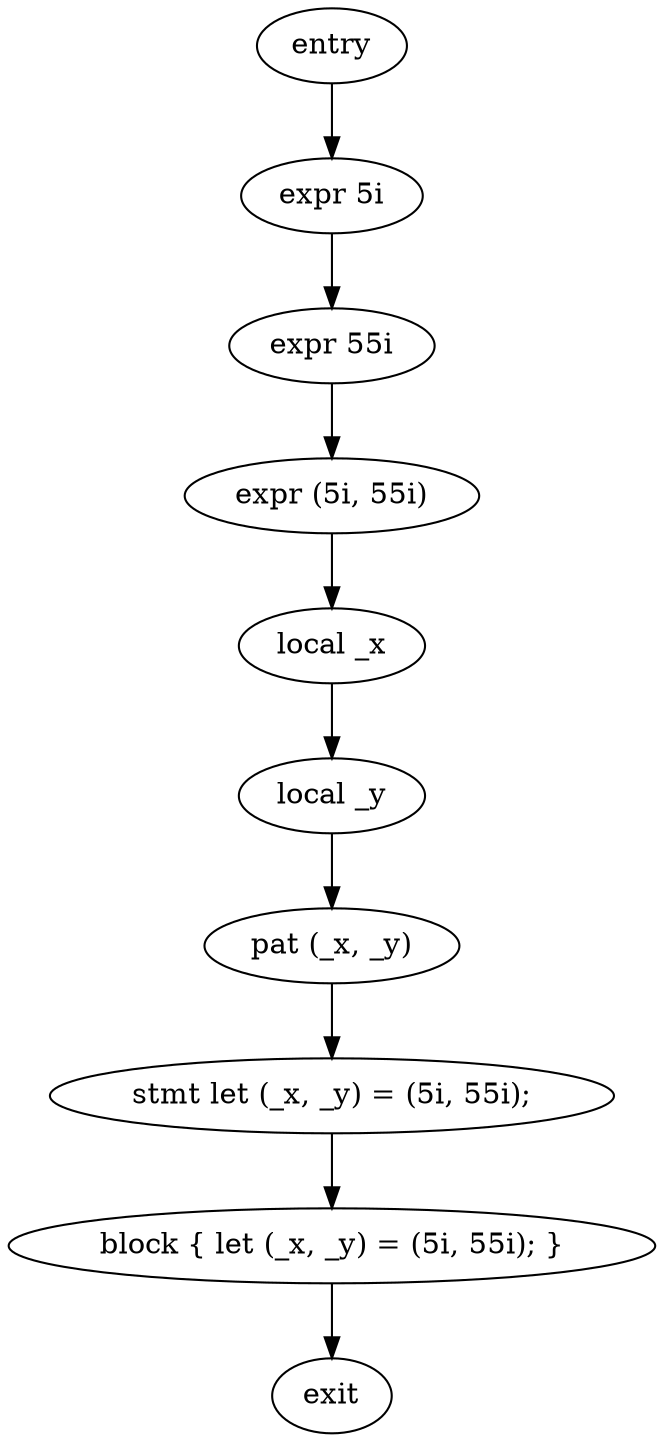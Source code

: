 digraph block {
    N0[label="entry"];
    N1[label="exit"];
    N2[label="expr 5i"];
    N3[label="expr 55i"];
    N4[label="expr (5i, 55i)"];
    N5[label="local _x"];
    N6[label="local _y"];
    N7[label="pat (_x, _y)"];
    N8[label="stmt let (_x, _y) = (5i, 55i);"];
    N9[label="block { let (_x, _y) = (5i, 55i); }"];
    N0 -> N2;
    N2 -> N3;
    N3 -> N4;
    N4 -> N5;
    N5 -> N6;
    N6 -> N7;
    N7 -> N8;
    N8 -> N9;
    N9 -> N1;
}
